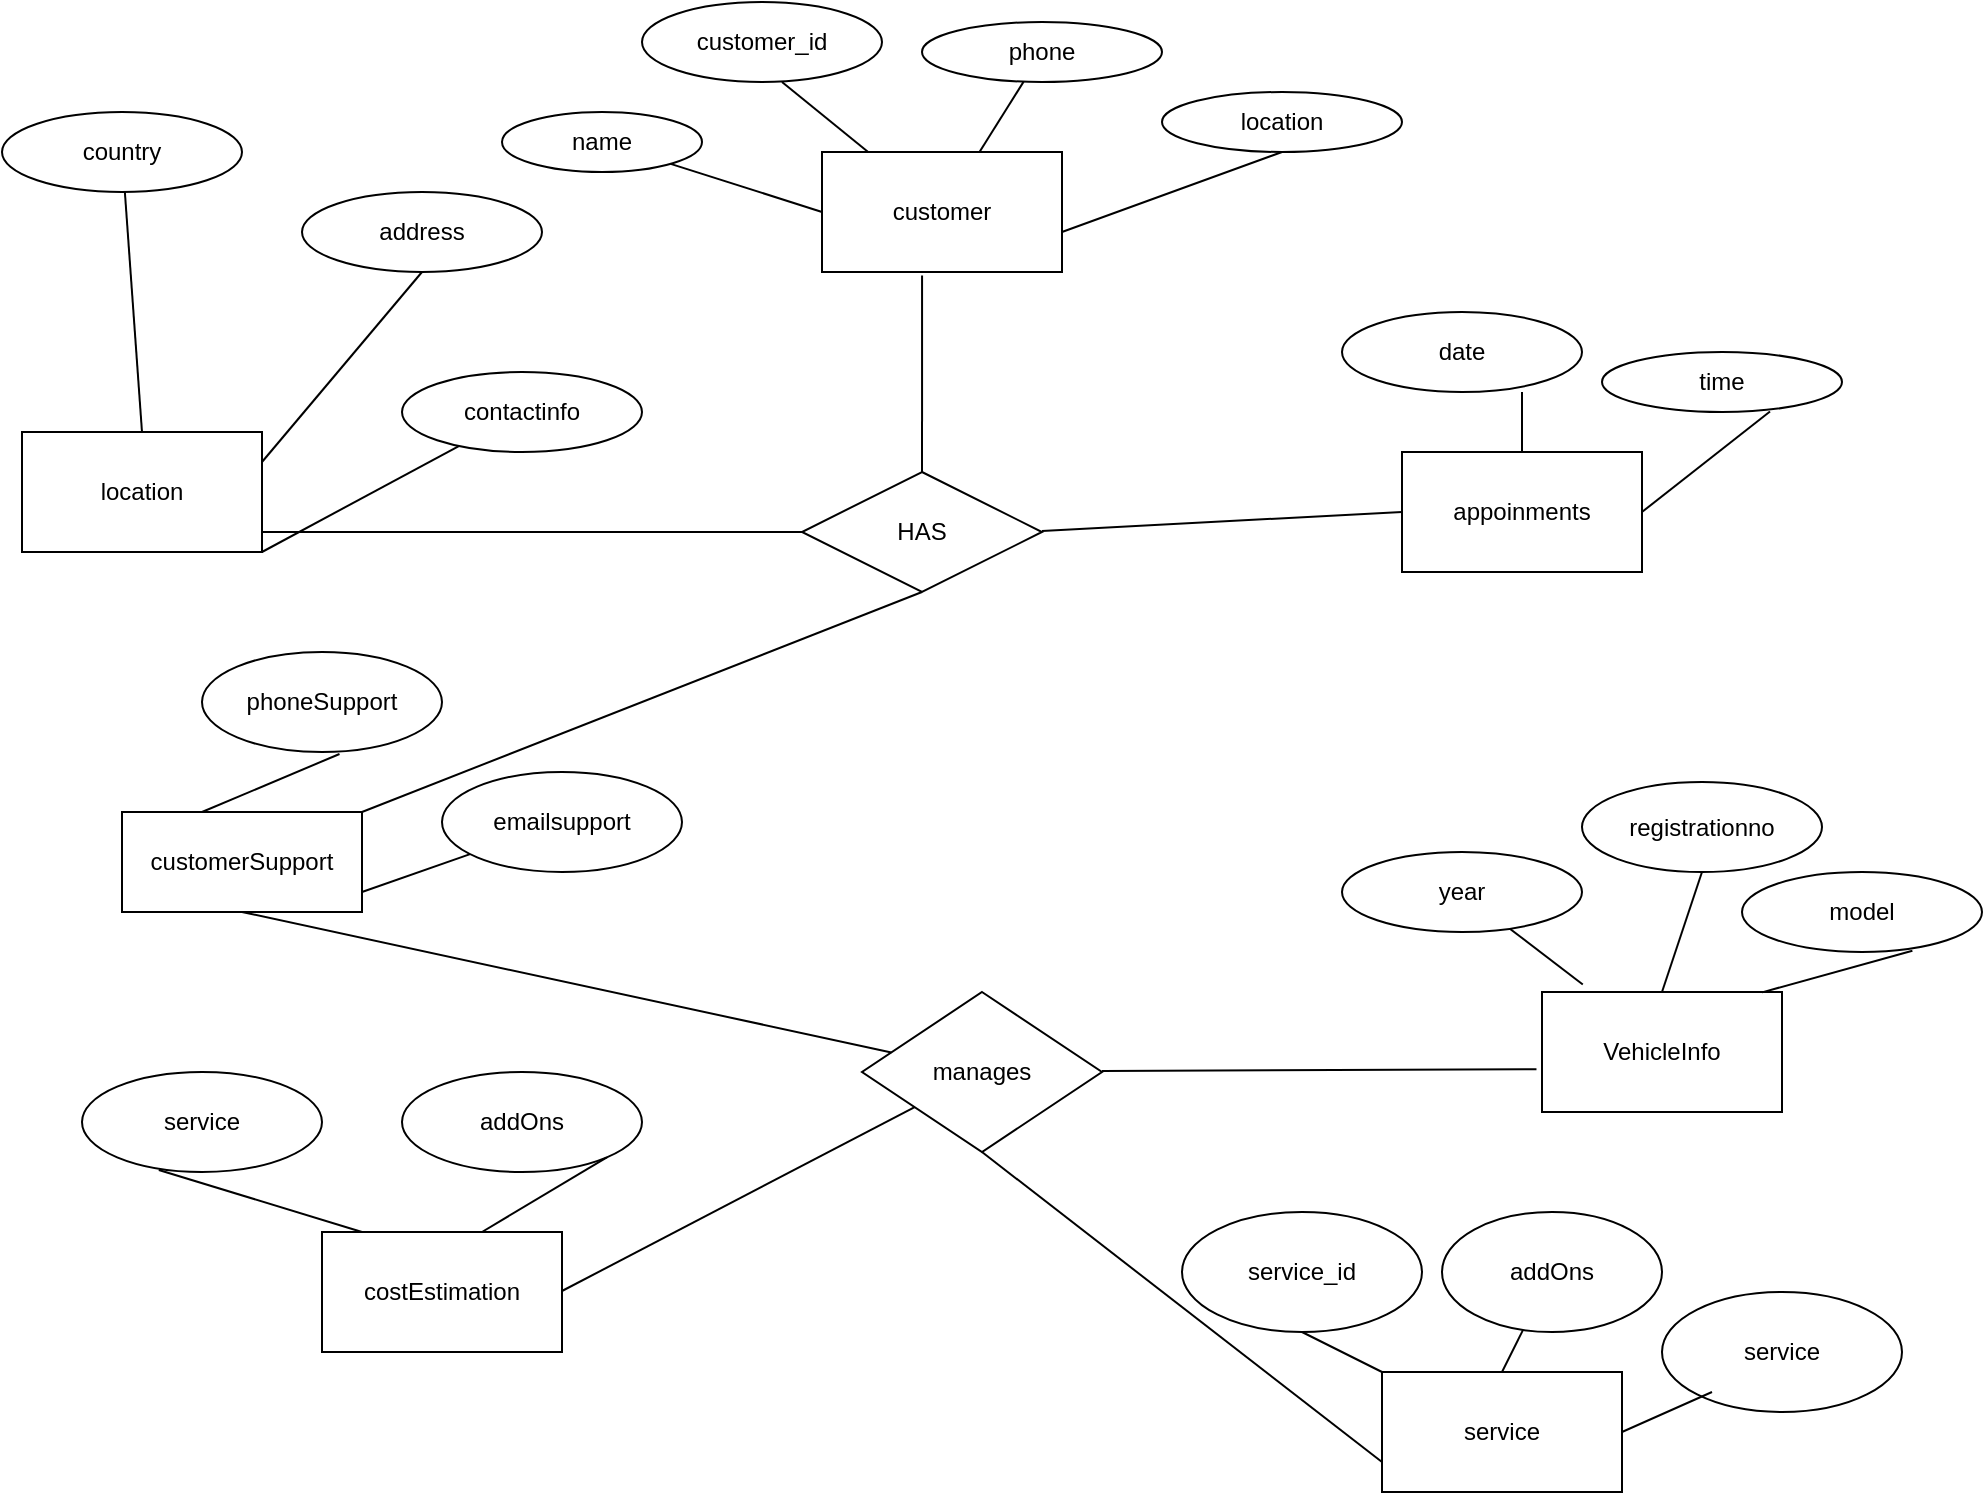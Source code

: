 <mxfile version="21.6.1" type="device">
  <diagram id="R2lEEEUBdFMjLlhIrx00" name="Page-1">
    <mxGraphModel dx="1270" dy="716" grid="1" gridSize="10" guides="1" tooltips="1" connect="1" arrows="1" fold="1" page="1" pageScale="1" pageWidth="850" pageHeight="1100" math="0" shadow="0" extFonts="Permanent Marker^https://fonts.googleapis.com/css?family=Permanent+Marker">
      <root>
        <mxCell id="0" />
        <mxCell id="1" parent="0" />
        <mxCell id="gvFcRJbE4u8SeOfDY9wg-3" value="customer" style="rounded=0;whiteSpace=wrap;html=1;" vertex="1" parent="1">
          <mxGeometry x="430" y="80" width="120" height="60" as="geometry" />
        </mxCell>
        <mxCell id="gvFcRJbE4u8SeOfDY9wg-4" value="name" style="ellipse;whiteSpace=wrap;html=1;" vertex="1" parent="1">
          <mxGeometry x="270" y="60" width="100" height="30" as="geometry" />
        </mxCell>
        <mxCell id="gvFcRJbE4u8SeOfDY9wg-5" value="customer_id" style="ellipse;whiteSpace=wrap;html=1;" vertex="1" parent="1">
          <mxGeometry x="340" y="5" width="120" height="40" as="geometry" />
        </mxCell>
        <mxCell id="gvFcRJbE4u8SeOfDY9wg-6" value="phone" style="ellipse;whiteSpace=wrap;html=1;" vertex="1" parent="1">
          <mxGeometry x="480" y="15" width="120" height="30" as="geometry" />
        </mxCell>
        <mxCell id="gvFcRJbE4u8SeOfDY9wg-7" value="location" style="ellipse;whiteSpace=wrap;html=1;" vertex="1" parent="1">
          <mxGeometry x="600" y="50" width="120" height="30" as="geometry" />
        </mxCell>
        <mxCell id="gvFcRJbE4u8SeOfDY9wg-11" value="location" style="rounded=0;whiteSpace=wrap;html=1;" vertex="1" parent="1">
          <mxGeometry x="30" y="220" width="120" height="60" as="geometry" />
        </mxCell>
        <mxCell id="gvFcRJbE4u8SeOfDY9wg-13" value="country" style="ellipse;whiteSpace=wrap;html=1;" vertex="1" parent="1">
          <mxGeometry x="20" y="60" width="120" height="40" as="geometry" />
        </mxCell>
        <mxCell id="gvFcRJbE4u8SeOfDY9wg-14" value="address" style="ellipse;whiteSpace=wrap;html=1;" vertex="1" parent="1">
          <mxGeometry x="170" y="100" width="120" height="40" as="geometry" />
        </mxCell>
        <mxCell id="gvFcRJbE4u8SeOfDY9wg-15" value="contactinfo" style="ellipse;whiteSpace=wrap;html=1;" vertex="1" parent="1">
          <mxGeometry x="220" y="190" width="120" height="40" as="geometry" />
        </mxCell>
        <mxCell id="gvFcRJbE4u8SeOfDY9wg-16" value="appoinments" style="rounded=0;whiteSpace=wrap;html=1;" vertex="1" parent="1">
          <mxGeometry x="720" y="230" width="120" height="60" as="geometry" />
        </mxCell>
        <mxCell id="gvFcRJbE4u8SeOfDY9wg-17" value="date" style="ellipse;whiteSpace=wrap;html=1;" vertex="1" parent="1">
          <mxGeometry x="690" y="160" width="120" height="40" as="geometry" />
        </mxCell>
        <mxCell id="gvFcRJbE4u8SeOfDY9wg-18" value="time" style="ellipse;whiteSpace=wrap;html=1;" vertex="1" parent="1">
          <mxGeometry x="820" y="180" width="120" height="30" as="geometry" />
        </mxCell>
        <mxCell id="gvFcRJbE4u8SeOfDY9wg-34" value="" style="endArrow=none;html=1;rounded=0;exitX=0.5;exitY=0;exitDx=0;exitDy=0;" edge="1" parent="1" source="gvFcRJbE4u8SeOfDY9wg-11" target="gvFcRJbE4u8SeOfDY9wg-13">
          <mxGeometry relative="1" as="geometry">
            <mxPoint x="80" y="230" as="sourcePoint" />
            <mxPoint x="180" y="230" as="targetPoint" />
          </mxGeometry>
        </mxCell>
        <mxCell id="gvFcRJbE4u8SeOfDY9wg-35" value="" style="endArrow=none;html=1;rounded=0;entryX=0.5;entryY=1;entryDx=0;entryDy=0;exitX=1;exitY=0.25;exitDx=0;exitDy=0;" edge="1" parent="1" source="gvFcRJbE4u8SeOfDY9wg-11" target="gvFcRJbE4u8SeOfDY9wg-14">
          <mxGeometry relative="1" as="geometry">
            <mxPoint x="160" y="250" as="sourcePoint" />
            <mxPoint x="230" y="260" as="targetPoint" />
            <Array as="points" />
          </mxGeometry>
        </mxCell>
        <mxCell id="gvFcRJbE4u8SeOfDY9wg-36" value="" style="endArrow=none;html=1;rounded=0;exitX=1;exitY=1;exitDx=0;exitDy=0;" edge="1" parent="1" source="gvFcRJbE4u8SeOfDY9wg-11" target="gvFcRJbE4u8SeOfDY9wg-15">
          <mxGeometry relative="1" as="geometry">
            <mxPoint x="140" y="300" as="sourcePoint" />
            <mxPoint x="300" y="300" as="targetPoint" />
            <Array as="points" />
          </mxGeometry>
        </mxCell>
        <mxCell id="gvFcRJbE4u8SeOfDY9wg-38" value="" style="endArrow=none;html=1;rounded=0;" edge="1" parent="1" source="gvFcRJbE4u8SeOfDY9wg-4">
          <mxGeometry relative="1" as="geometry">
            <mxPoint x="270" y="110" as="sourcePoint" />
            <mxPoint x="430" y="110" as="targetPoint" />
          </mxGeometry>
        </mxCell>
        <mxCell id="gvFcRJbE4u8SeOfDY9wg-39" value="" style="endArrow=none;html=1;rounded=0;" edge="1" parent="1" target="gvFcRJbE4u8SeOfDY9wg-3">
          <mxGeometry relative="1" as="geometry">
            <mxPoint x="410" y="45" as="sourcePoint" />
            <mxPoint x="570" y="45" as="targetPoint" />
          </mxGeometry>
        </mxCell>
        <mxCell id="gvFcRJbE4u8SeOfDY9wg-40" value="" style="endArrow=none;html=1;rounded=0;" edge="1" parent="1" source="gvFcRJbE4u8SeOfDY9wg-6" target="gvFcRJbE4u8SeOfDY9wg-3">
          <mxGeometry relative="1" as="geometry">
            <mxPoint x="540" y="45" as="sourcePoint" />
            <mxPoint x="540" y="205" as="targetPoint" />
          </mxGeometry>
        </mxCell>
        <mxCell id="gvFcRJbE4u8SeOfDY9wg-41" value="" style="endArrow=none;html=1;rounded=0;" edge="1" parent="1">
          <mxGeometry relative="1" as="geometry">
            <mxPoint x="550" y="120" as="sourcePoint" />
            <mxPoint x="660" y="80" as="targetPoint" />
          </mxGeometry>
        </mxCell>
        <mxCell id="gvFcRJbE4u8SeOfDY9wg-42" value="" style="endArrow=none;html=1;rounded=0;" edge="1" parent="1" target="gvFcRJbE4u8SeOfDY9wg-16">
          <mxGeometry relative="1" as="geometry">
            <mxPoint x="780" y="200" as="sourcePoint" />
            <mxPoint x="940" y="200" as="targetPoint" />
          </mxGeometry>
        </mxCell>
        <mxCell id="gvFcRJbE4u8SeOfDY9wg-43" value="" style="endArrow=none;html=1;rounded=0;entryX=0.7;entryY=0.993;entryDx=0;entryDy=0;entryPerimeter=0;exitX=1;exitY=0.5;exitDx=0;exitDy=0;" edge="1" parent="1" source="gvFcRJbE4u8SeOfDY9wg-16" target="gvFcRJbE4u8SeOfDY9wg-18">
          <mxGeometry relative="1" as="geometry">
            <mxPoint x="860" y="250" as="sourcePoint" />
            <mxPoint x="990" y="270" as="targetPoint" />
          </mxGeometry>
        </mxCell>
        <mxCell id="gvFcRJbE4u8SeOfDY9wg-46" value="" style="endArrow=none;html=1;rounded=0;exitX=0.417;exitY=1.03;exitDx=0;exitDy=0;exitPerimeter=0;" edge="1" parent="1" source="gvFcRJbE4u8SeOfDY9wg-3">
          <mxGeometry relative="1" as="geometry">
            <mxPoint x="390" y="260" as="sourcePoint" />
            <mxPoint x="480" y="260" as="targetPoint" />
          </mxGeometry>
        </mxCell>
        <mxCell id="gvFcRJbE4u8SeOfDY9wg-47" value="HAS" style="shape=rhombus;perimeter=rhombusPerimeter;whiteSpace=wrap;html=1;align=center;" vertex="1" parent="1">
          <mxGeometry x="420" y="240" width="120" height="60" as="geometry" />
        </mxCell>
        <mxCell id="gvFcRJbE4u8SeOfDY9wg-49" value="" style="endArrow=none;html=1;rounded=0;entryX=0;entryY=0.5;entryDx=0;entryDy=0;" edge="1" parent="1" target="gvFcRJbE4u8SeOfDY9wg-16">
          <mxGeometry relative="1" as="geometry">
            <mxPoint x="540" y="269.5" as="sourcePoint" />
            <mxPoint x="700" y="269.5" as="targetPoint" />
          </mxGeometry>
        </mxCell>
        <mxCell id="gvFcRJbE4u8SeOfDY9wg-51" value="" style="endArrow=none;html=1;rounded=0;entryX=0;entryY=0.5;entryDx=0;entryDy=0;" edge="1" parent="1" target="gvFcRJbE4u8SeOfDY9wg-47">
          <mxGeometry relative="1" as="geometry">
            <mxPoint x="150" y="270" as="sourcePoint" />
            <mxPoint x="300" y="269.5" as="targetPoint" />
          </mxGeometry>
        </mxCell>
        <mxCell id="gvFcRJbE4u8SeOfDY9wg-52" value="customerSupport" style="rounded=0;whiteSpace=wrap;html=1;" vertex="1" parent="1">
          <mxGeometry x="80" y="410" width="120" height="50" as="geometry" />
        </mxCell>
        <mxCell id="gvFcRJbE4u8SeOfDY9wg-53" value="phoneSupport" style="ellipse;whiteSpace=wrap;html=1;" vertex="1" parent="1">
          <mxGeometry x="120" y="330" width="120" height="50" as="geometry" />
        </mxCell>
        <mxCell id="gvFcRJbE4u8SeOfDY9wg-54" value="emailsupport" style="ellipse;whiteSpace=wrap;html=1;" vertex="1" parent="1">
          <mxGeometry x="240" y="390" width="120" height="50" as="geometry" />
        </mxCell>
        <mxCell id="gvFcRJbE4u8SeOfDY9wg-56" value="" style="endArrow=none;html=1;rounded=0;entryX=0.573;entryY=1.02;entryDx=0;entryDy=0;entryPerimeter=0;" edge="1" parent="1" target="gvFcRJbE4u8SeOfDY9wg-53">
          <mxGeometry relative="1" as="geometry">
            <mxPoint x="120" y="410" as="sourcePoint" />
            <mxPoint x="280" y="410" as="targetPoint" />
          </mxGeometry>
        </mxCell>
        <mxCell id="gvFcRJbE4u8SeOfDY9wg-57" value="" style="endArrow=none;html=1;rounded=0;" edge="1" parent="1" target="gvFcRJbE4u8SeOfDY9wg-54">
          <mxGeometry relative="1" as="geometry">
            <mxPoint x="200" y="450" as="sourcePoint" />
            <mxPoint x="360" y="450" as="targetPoint" />
          </mxGeometry>
        </mxCell>
        <mxCell id="gvFcRJbE4u8SeOfDY9wg-58" value="" style="endArrow=none;html=1;rounded=0;exitX=1;exitY=0;exitDx=0;exitDy=0;" edge="1" parent="1" source="gvFcRJbE4u8SeOfDY9wg-52">
          <mxGeometry relative="1" as="geometry">
            <mxPoint x="210" y="410" as="sourcePoint" />
            <mxPoint x="480" y="300" as="targetPoint" />
          </mxGeometry>
        </mxCell>
        <mxCell id="gvFcRJbE4u8SeOfDY9wg-59" value="manages" style="rhombus;whiteSpace=wrap;html=1;" vertex="1" parent="1">
          <mxGeometry x="450" y="500" width="120" height="80" as="geometry" />
        </mxCell>
        <mxCell id="gvFcRJbE4u8SeOfDY9wg-73" value="" style="endArrow=none;html=1;rounded=0;exitX=0.5;exitY=1;exitDx=0;exitDy=0;" edge="1" parent="1" source="gvFcRJbE4u8SeOfDY9wg-52" target="gvFcRJbE4u8SeOfDY9wg-59">
          <mxGeometry relative="1" as="geometry">
            <mxPoint x="150" y="480" as="sourcePoint" />
            <mxPoint x="310" y="480" as="targetPoint" />
          </mxGeometry>
        </mxCell>
        <mxCell id="gvFcRJbE4u8SeOfDY9wg-74" value="VehicleInfo" style="rounded=0;whiteSpace=wrap;html=1;" vertex="1" parent="1">
          <mxGeometry x="790" y="500" width="120" height="60" as="geometry" />
        </mxCell>
        <mxCell id="gvFcRJbE4u8SeOfDY9wg-75" value="year" style="ellipse;whiteSpace=wrap;html=1;" vertex="1" parent="1">
          <mxGeometry x="690" y="430" width="120" height="40" as="geometry" />
        </mxCell>
        <mxCell id="gvFcRJbE4u8SeOfDY9wg-78" value="registrationno" style="ellipse;whiteSpace=wrap;html=1;" vertex="1" parent="1">
          <mxGeometry x="810" y="395" width="120" height="45" as="geometry" />
        </mxCell>
        <mxCell id="gvFcRJbE4u8SeOfDY9wg-79" style="edgeStyle=orthogonalEdgeStyle;rounded=0;orthogonalLoop=1;jettySize=auto;html=1;exitX=0.5;exitY=1;exitDx=0;exitDy=0;" edge="1" parent="1" source="gvFcRJbE4u8SeOfDY9wg-75" target="gvFcRJbE4u8SeOfDY9wg-75">
          <mxGeometry relative="1" as="geometry" />
        </mxCell>
        <mxCell id="gvFcRJbE4u8SeOfDY9wg-80" value="model" style="ellipse;whiteSpace=wrap;html=1;" vertex="1" parent="1">
          <mxGeometry x="890" y="440" width="120" height="40" as="geometry" />
        </mxCell>
        <mxCell id="gvFcRJbE4u8SeOfDY9wg-82" value="" style="endArrow=none;html=1;rounded=0;entryX=0.17;entryY=-0.063;entryDx=0;entryDy=0;entryPerimeter=0;" edge="1" parent="1" source="gvFcRJbE4u8SeOfDY9wg-75" target="gvFcRJbE4u8SeOfDY9wg-74">
          <mxGeometry relative="1" as="geometry">
            <mxPoint x="650" y="480" as="sourcePoint" />
            <mxPoint x="810" y="480" as="targetPoint" />
          </mxGeometry>
        </mxCell>
        <mxCell id="gvFcRJbE4u8SeOfDY9wg-83" value="" style="endArrow=none;html=1;rounded=0;entryX=0.5;entryY=1;entryDx=0;entryDy=0;exitX=0.5;exitY=0;exitDx=0;exitDy=0;" edge="1" parent="1" source="gvFcRJbE4u8SeOfDY9wg-74" target="gvFcRJbE4u8SeOfDY9wg-78">
          <mxGeometry relative="1" as="geometry">
            <mxPoint x="850" y="490" as="sourcePoint" />
            <mxPoint x="900" y="439" as="targetPoint" />
          </mxGeometry>
        </mxCell>
        <mxCell id="gvFcRJbE4u8SeOfDY9wg-84" value="" style="endArrow=none;html=1;rounded=0;entryX=0.71;entryY=0.985;entryDx=0;entryDy=0;entryPerimeter=0;exitX=0.917;exitY=0.003;exitDx=0;exitDy=0;exitPerimeter=0;" edge="1" parent="1" source="gvFcRJbE4u8SeOfDY9wg-74" target="gvFcRJbE4u8SeOfDY9wg-80">
          <mxGeometry relative="1" as="geometry">
            <mxPoint x="820" y="490" as="sourcePoint" />
            <mxPoint x="980" y="490" as="targetPoint" />
          </mxGeometry>
        </mxCell>
        <mxCell id="gvFcRJbE4u8SeOfDY9wg-85" value="" style="endArrow=none;html=1;rounded=0;entryX=-0.023;entryY=0.643;entryDx=0;entryDy=0;entryPerimeter=0;" edge="1" parent="1" target="gvFcRJbE4u8SeOfDY9wg-74">
          <mxGeometry relative="1" as="geometry">
            <mxPoint x="570" y="539.5" as="sourcePoint" />
            <mxPoint x="730" y="539.5" as="targetPoint" />
          </mxGeometry>
        </mxCell>
        <mxCell id="gvFcRJbE4u8SeOfDY9wg-86" value="service&lt;br&gt;" style="rounded=0;whiteSpace=wrap;html=1;" vertex="1" parent="1">
          <mxGeometry x="710" y="690" width="120" height="60" as="geometry" />
        </mxCell>
        <mxCell id="gvFcRJbE4u8SeOfDY9wg-87" value="service_id" style="ellipse;whiteSpace=wrap;html=1;" vertex="1" parent="1">
          <mxGeometry x="610" y="610" width="120" height="60" as="geometry" />
        </mxCell>
        <mxCell id="gvFcRJbE4u8SeOfDY9wg-88" value="addOns" style="ellipse;whiteSpace=wrap;html=1;" vertex="1" parent="1">
          <mxGeometry x="740" y="610" width="110" height="60" as="geometry" />
        </mxCell>
        <mxCell id="gvFcRJbE4u8SeOfDY9wg-89" value="service" style="ellipse;whiteSpace=wrap;html=1;" vertex="1" parent="1">
          <mxGeometry x="850" y="650" width="120" height="60" as="geometry" />
        </mxCell>
        <mxCell id="gvFcRJbE4u8SeOfDY9wg-90" value="" style="endArrow=none;html=1;rounded=0;exitX=0.5;exitY=1;exitDx=0;exitDy=0;" edge="1" parent="1" source="gvFcRJbE4u8SeOfDY9wg-87" target="gvFcRJbE4u8SeOfDY9wg-86">
          <mxGeometry relative="1" as="geometry">
            <mxPoint x="580" y="679.5" as="sourcePoint" />
            <mxPoint x="740" y="679.5" as="targetPoint" />
          </mxGeometry>
        </mxCell>
        <mxCell id="gvFcRJbE4u8SeOfDY9wg-91" value="" style="endArrow=none;html=1;rounded=0;" edge="1" parent="1" target="gvFcRJbE4u8SeOfDY9wg-88">
          <mxGeometry relative="1" as="geometry">
            <mxPoint x="770" y="690" as="sourcePoint" />
            <mxPoint x="930" y="690" as="targetPoint" />
          </mxGeometry>
        </mxCell>
        <mxCell id="gvFcRJbE4u8SeOfDY9wg-92" value="" style="endArrow=none;html=1;rounded=0;exitX=1;exitY=0.5;exitDx=0;exitDy=0;" edge="1" parent="1" source="gvFcRJbE4u8SeOfDY9wg-86">
          <mxGeometry relative="1" as="geometry">
            <mxPoint x="715" y="700" as="sourcePoint" />
            <mxPoint x="875" y="700" as="targetPoint" />
          </mxGeometry>
        </mxCell>
        <mxCell id="gvFcRJbE4u8SeOfDY9wg-93" value="" style="endArrow=none;html=1;rounded=0;exitX=0.5;exitY=1;exitDx=0;exitDy=0;entryX=0;entryY=0.75;entryDx=0;entryDy=0;" edge="1" parent="1" source="gvFcRJbE4u8SeOfDY9wg-59" target="gvFcRJbE4u8SeOfDY9wg-86">
          <mxGeometry relative="1" as="geometry">
            <mxPoint x="510" y="590" as="sourcePoint" />
            <mxPoint x="600" y="700" as="targetPoint" />
          </mxGeometry>
        </mxCell>
        <mxCell id="gvFcRJbE4u8SeOfDY9wg-94" value="costEstimation" style="rounded=0;whiteSpace=wrap;html=1;" vertex="1" parent="1">
          <mxGeometry x="180" y="620" width="120" height="60" as="geometry" />
        </mxCell>
        <mxCell id="gvFcRJbE4u8SeOfDY9wg-95" value="service" style="ellipse;whiteSpace=wrap;html=1;" vertex="1" parent="1">
          <mxGeometry x="60" y="540" width="120" height="50" as="geometry" />
        </mxCell>
        <mxCell id="gvFcRJbE4u8SeOfDY9wg-96" value="addOns" style="ellipse;whiteSpace=wrap;html=1;" vertex="1" parent="1">
          <mxGeometry x="220" y="540" width="120" height="50" as="geometry" />
        </mxCell>
        <mxCell id="gvFcRJbE4u8SeOfDY9wg-97" value="" style="endArrow=none;html=1;rounded=0;exitX=0.32;exitY=0.98;exitDx=0;exitDy=0;exitPerimeter=0;" edge="1" parent="1" source="gvFcRJbE4u8SeOfDY9wg-95">
          <mxGeometry relative="1" as="geometry">
            <mxPoint x="40" y="620" as="sourcePoint" />
            <mxPoint x="200" y="620" as="targetPoint" />
          </mxGeometry>
        </mxCell>
        <mxCell id="gvFcRJbE4u8SeOfDY9wg-98" value="" style="endArrow=none;html=1;rounded=0;entryX=1;entryY=1;entryDx=0;entryDy=0;" edge="1" parent="1" target="gvFcRJbE4u8SeOfDY9wg-96">
          <mxGeometry relative="1" as="geometry">
            <mxPoint x="260" y="620" as="sourcePoint" />
            <mxPoint x="420" y="620" as="targetPoint" />
          </mxGeometry>
        </mxCell>
        <mxCell id="gvFcRJbE4u8SeOfDY9wg-99" value="" style="endArrow=none;html=1;rounded=0;" edge="1" parent="1" target="gvFcRJbE4u8SeOfDY9wg-59">
          <mxGeometry relative="1" as="geometry">
            <mxPoint x="300" y="649.5" as="sourcePoint" />
            <mxPoint x="460" y="649.5" as="targetPoint" />
          </mxGeometry>
        </mxCell>
      </root>
    </mxGraphModel>
  </diagram>
</mxfile>
